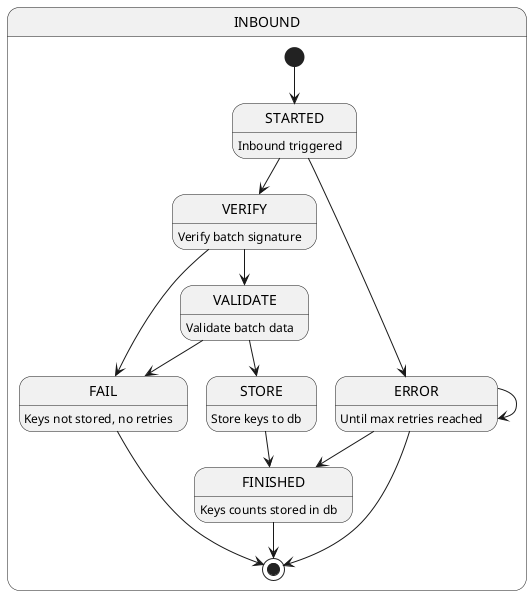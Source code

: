 @startuml

state INBOUND {
    [*] --> STARTED
    STARTED : Inbound triggered
    STARTED --> VERIFY
    VERIFY : Verify batch signature
    VERIFY --> VALIDATE
    VALIDATE : Validate batch data
    VALIDATE --> STORE
    STORE : Store keys to db
    STORE --> FINISHED
    STARTED --> ERROR
    VERIFY --> FAIL
    VALIDATE --> FAIL
    ERROR --> FINISHED
    ERROR --> ERROR
    ERROR : Until max retries reached
    FINISHED : Keys counts stored in db
    FAIL : Keys not stored, no retries
    FINISHED --> [*]
    ERROR --> [*]
    FAIL --> [*]
}
@enduml

